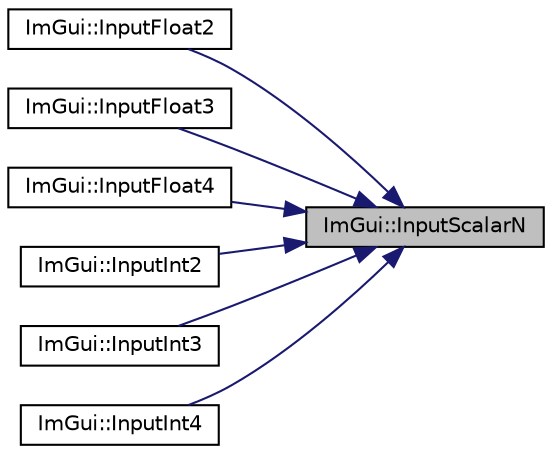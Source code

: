 digraph "ImGui::InputScalarN"
{
 // LATEX_PDF_SIZE
  edge [fontname="Helvetica",fontsize="10",labelfontname="Helvetica",labelfontsize="10"];
  node [fontname="Helvetica",fontsize="10",shape=record];
  rankdir="RL";
  Node1 [label="ImGui::InputScalarN",height=0.2,width=0.4,color="black", fillcolor="grey75", style="filled", fontcolor="black",tooltip=" "];
  Node1 -> Node2 [dir="back",color="midnightblue",fontsize="10",style="solid",fontname="Helvetica"];
  Node2 [label="ImGui::InputFloat2",height=0.2,width=0.4,color="black", fillcolor="white", style="filled",URL="$namespace_im_gui.html#a854ba6decd4ae7e4b0980a9c71bfa47d",tooltip=" "];
  Node1 -> Node3 [dir="back",color="midnightblue",fontsize="10",style="solid",fontname="Helvetica"];
  Node3 [label="ImGui::InputFloat3",height=0.2,width=0.4,color="black", fillcolor="white", style="filled",URL="$namespace_im_gui.html#a970a00fd1a4226c697ea5fb807fb62d8",tooltip=" "];
  Node1 -> Node4 [dir="back",color="midnightblue",fontsize="10",style="solid",fontname="Helvetica"];
  Node4 [label="ImGui::InputFloat4",height=0.2,width=0.4,color="black", fillcolor="white", style="filled",URL="$namespace_im_gui.html#a69675d2e9780a0e5a7a372f936b64d49",tooltip=" "];
  Node1 -> Node5 [dir="back",color="midnightblue",fontsize="10",style="solid",fontname="Helvetica"];
  Node5 [label="ImGui::InputInt2",height=0.2,width=0.4,color="black", fillcolor="white", style="filled",URL="$namespace_im_gui.html#a83dfd2daacefb741e67d8d69821e1590",tooltip=" "];
  Node1 -> Node6 [dir="back",color="midnightblue",fontsize="10",style="solid",fontname="Helvetica"];
  Node6 [label="ImGui::InputInt3",height=0.2,width=0.4,color="black", fillcolor="white", style="filled",URL="$namespace_im_gui.html#ab8e7466e5bdda70fefa551eb662dc3f5",tooltip=" "];
  Node1 -> Node7 [dir="back",color="midnightblue",fontsize="10",style="solid",fontname="Helvetica"];
  Node7 [label="ImGui::InputInt4",height=0.2,width=0.4,color="black", fillcolor="white", style="filled",URL="$namespace_im_gui.html#a3a57668b83f7a99d295f94baa71add0a",tooltip=" "];
}

